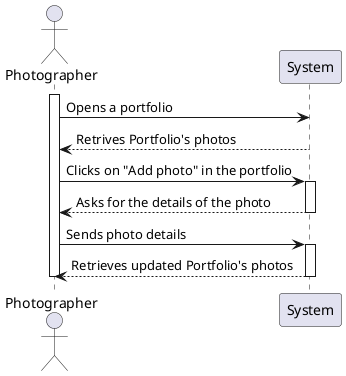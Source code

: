 @startuml

actor Photographer
participant System

activate Photographer
Photographer -> System: Opens a portfolio
System --> Photographer : Retrives Portfolio's photos
Photographer -> System: Clicks on "Add photo" in the portfolio
activate System
System --> Photographer: Asks for the details of the photo
deactivate System
Photographer -> System: Sends photo details
activate System
System --> Photographer: Retrieves updated Portfolio's photos
deactivate System
deactivate Photographer

@enduml
